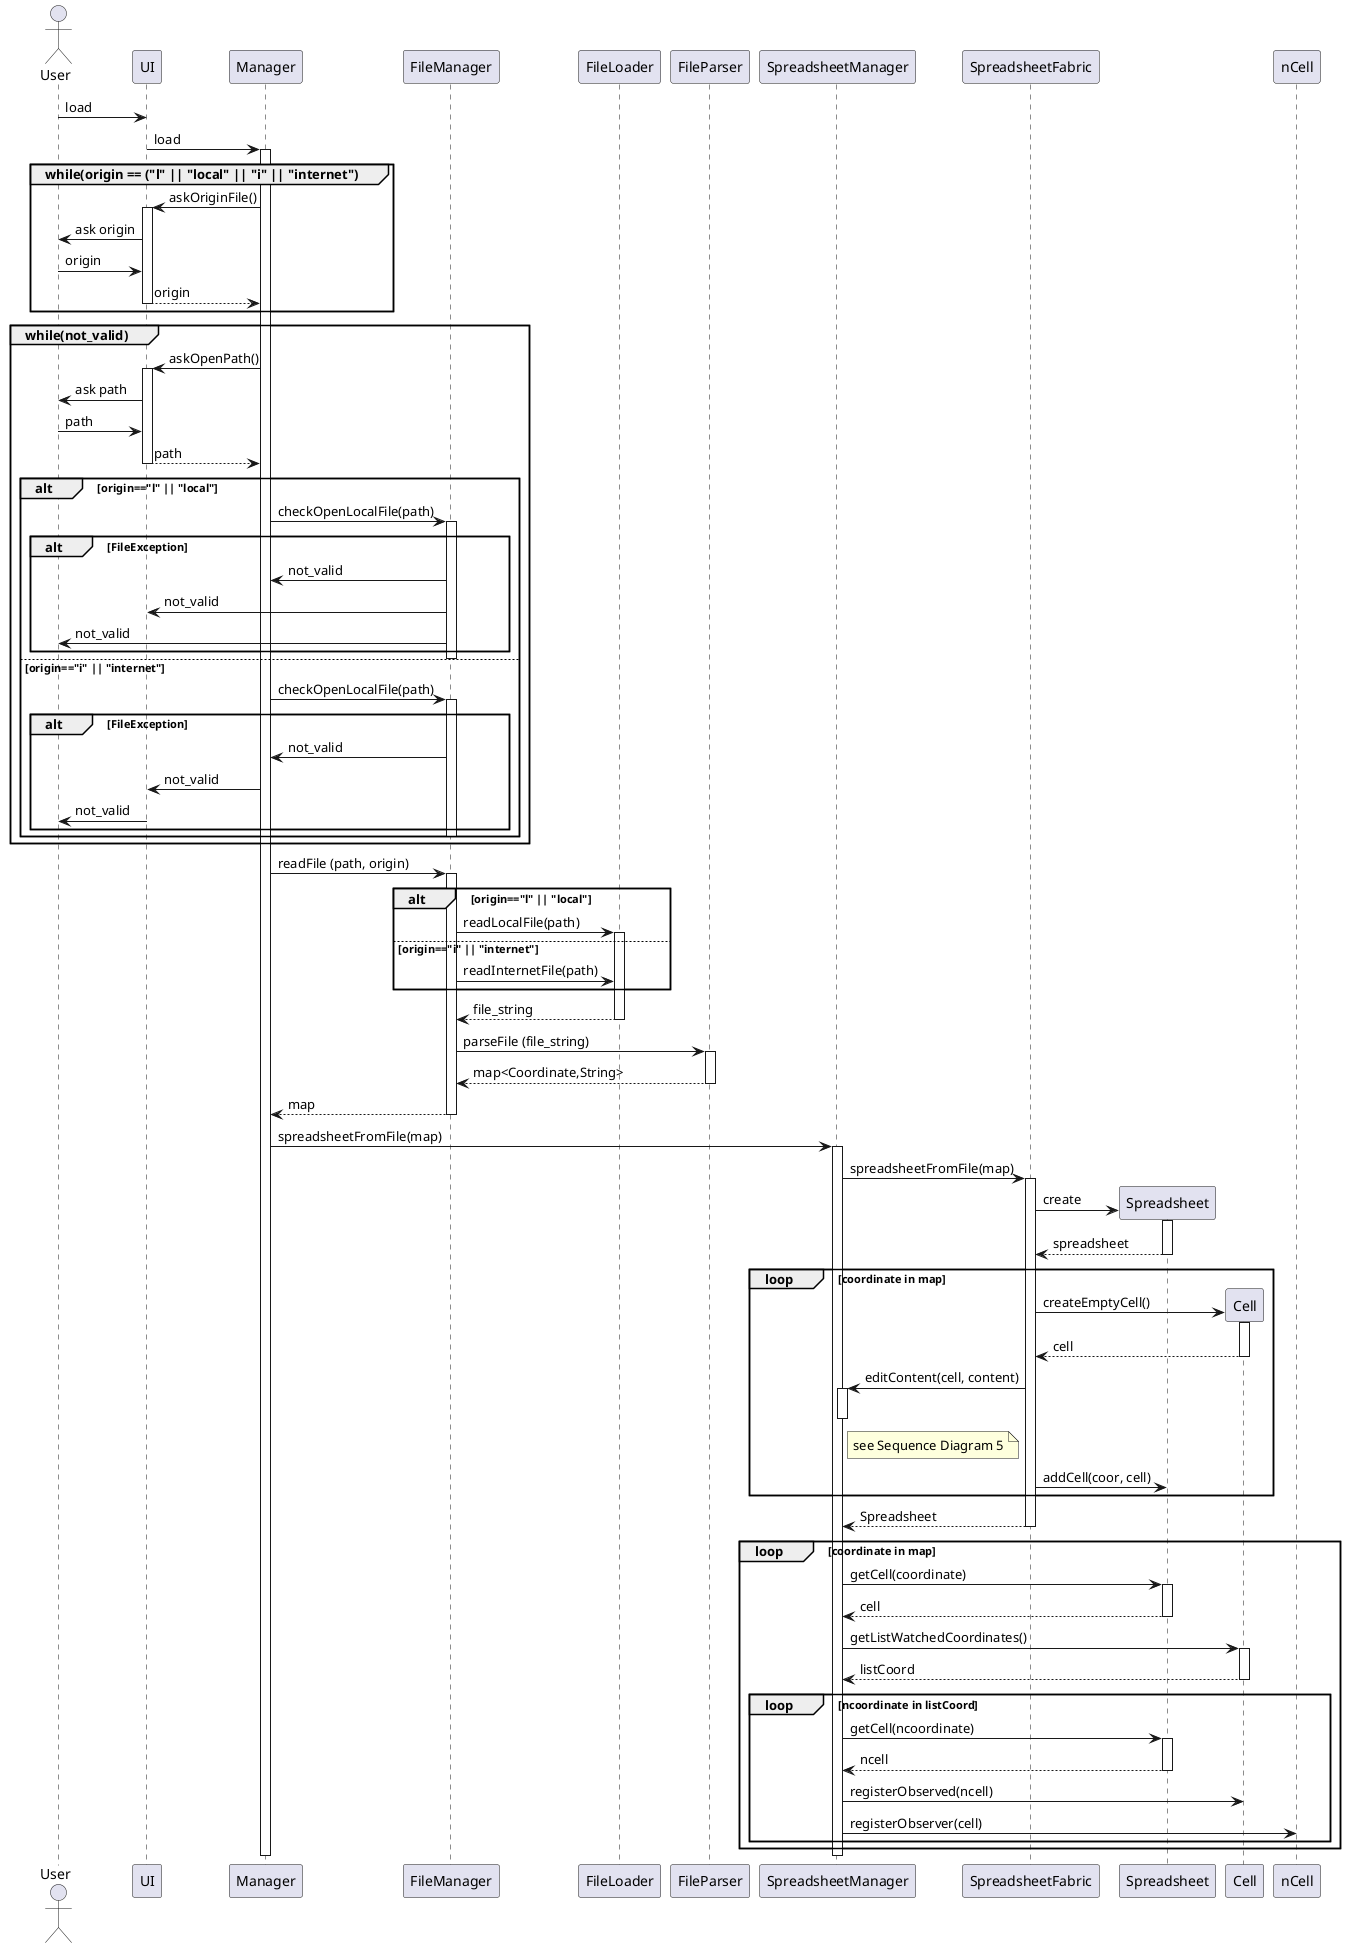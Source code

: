 @startuml
actor User
User -> UI : load
UI -> Manager ++: load
group while(origin == ("l" || "local" || "i" || "internet")
    Manager -> UI ++: askOriginFile()
    UI -> User : ask origin
    User -> UI : origin
    return origin
end
group while(not_valid)
    Manager -> UI ++: askOpenPath()
    UI -> User : ask path
    User -> UI : path
    return path
    alt origin=="l" || "local"
        Manager -> FileManager ++: checkOpenLocalFile(path)
        alt FileException
            FileManager -> Manager : not_valid
            FileManager -> UI : not_valid
            FileManager -> User : not_valid
        end
        deactivate FileManager
    else origin=="i" || "internet"
        Manager -> FileManager ++: checkOpenLocalFile(path)
        alt FileException
            FileManager -> Manager : not_valid
            Manager -> UI : not_valid
            UI -> User : not_valid
        end
        deactivate FileManager
    end
end



Manager -> FileManager ++:readFile (path, origin)
alt origin=="l" || "local"
    FileManager -> FileLoader ++:readLocalFile(path)
else origin=="i" || "internet"
    FileManager -> FileLoader :readInternetFile(path)
end
return file_string
FileManager -> FileParser ++: parseFile (file_string)
return map<Coordinate,String>
return map

Manager -> SpreadsheetManager ++:spreadsheetFromFile(map)
SpreadsheetManager -> SpreadsheetFabric++:spreadsheetFromFile(map)
SpreadsheetFabric -> Spreadsheet **: create
activate Spreadsheet
return spreadsheet
loop coordinate in map
    SpreadsheetFabric -> Cell **:createEmptyCell()
    activate Cell
    return cell
    SpreadsheetFabric -> SpreadsheetManager ++: editContent(cell, content)
    note right SpreadsheetManager : see Sequence Diagram 5
    deactivate SpreadsheetManager
    SpreadsheetFabric -> Spreadsheet : addCell(coor, cell)
end
return Spreadsheet

loop coordinate in map
    SpreadsheetManager -> Spreadsheet ++: getCell(coordinate)
    return cell
    SpreadsheetManager -> Cell ++: getListWatchedCoordinates()
    return listCoord

    loop ncoordinate in listCoord

        SpreadsheetManager -> Spreadsheet ++: getCell(ncoordinate)
        return ncell
        SpreadsheetManager -> Cell : registerObserved(ncell)
        SpreadsheetManager -> nCell : registerObserver(cell)
    end
end

deactivate SpreadsheetManager
deactivate Manager


@enduml
